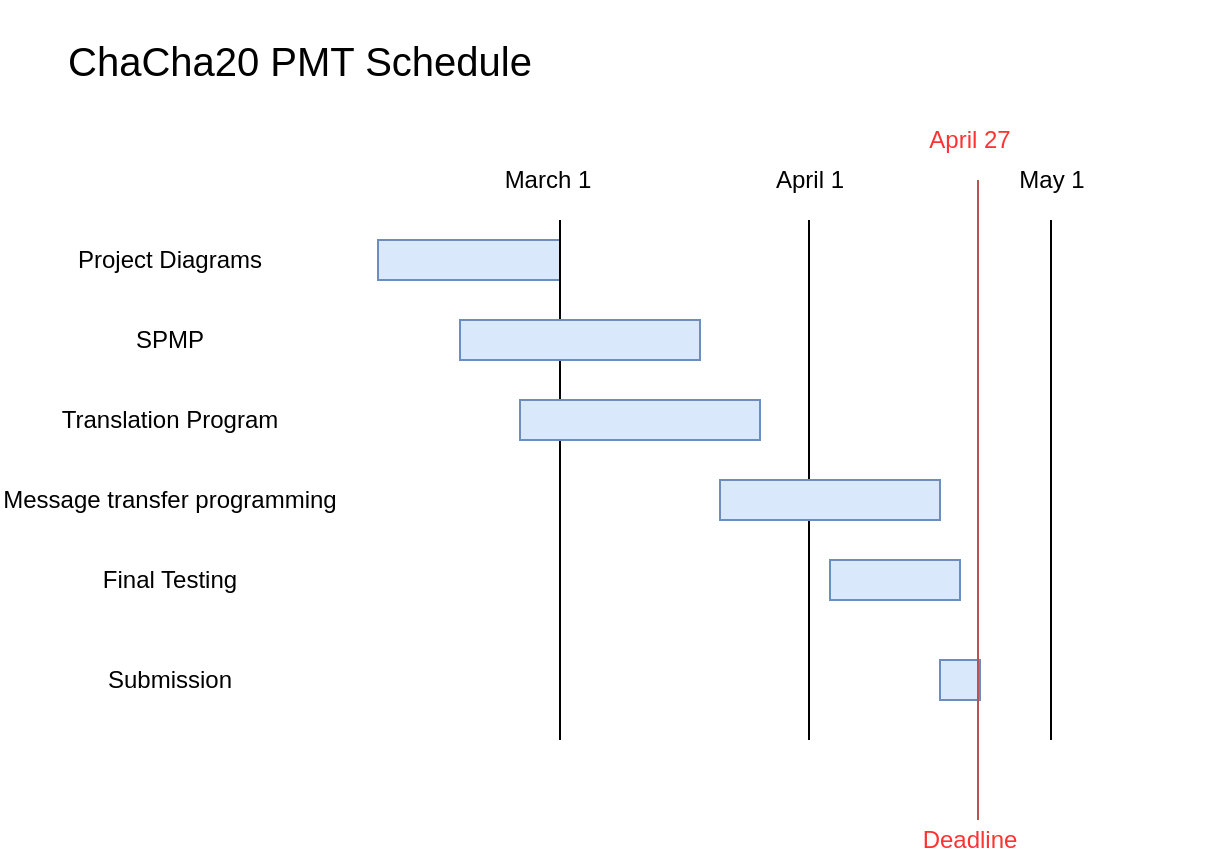 <mxfile version="14.6.6" type="github">
  <diagram id="TKwqJGtF8iQ0ID2wzSL2" name="Page-1">
    <mxGraphModel dx="1406" dy="598" grid="1" gridSize="10" guides="1" tooltips="1" connect="1" arrows="1" fold="1" page="1" pageScale="1" pageWidth="850" pageHeight="1100" math="0" shadow="0">
      <root>
        <mxCell id="0" />
        <mxCell id="1" parent="0" />
        <mxCell id="IsS6LjrAichSsJtkdHf2-1" value="" style="rounded=0;whiteSpace=wrap;html=1;fillColor=#dae8fc;strokeColor=#6c8ebf;" parent="1" vertex="1">
          <mxGeometry x="199" y="190" width="91" height="20" as="geometry" />
        </mxCell>
        <mxCell id="IsS6LjrAichSsJtkdHf2-2" value="&lt;font style=&quot;font-size: 20px&quot;&gt;ChaCha20 PMT Schedule&lt;/font&gt;" style="text;html=1;strokeColor=none;fillColor=none;align=center;verticalAlign=middle;whiteSpace=wrap;rounded=0;" parent="1" vertex="1">
          <mxGeometry x="20" y="70" width="280" height="60" as="geometry" />
        </mxCell>
        <mxCell id="IsS6LjrAichSsJtkdHf2-3" value="Project Diagrams" style="text;html=1;strokeColor=none;fillColor=none;align=center;verticalAlign=middle;whiteSpace=wrap;rounded=0;" parent="1" vertex="1">
          <mxGeometry x="10" y="190" width="170" height="20" as="geometry" />
        </mxCell>
        <mxCell id="IsS6LjrAichSsJtkdHf2-5" value="SPMP" style="text;html=1;strokeColor=none;fillColor=none;align=center;verticalAlign=middle;whiteSpace=wrap;rounded=0;" parent="1" vertex="1">
          <mxGeometry x="10" y="230" width="170" height="20" as="geometry" />
        </mxCell>
        <mxCell id="IsS6LjrAichSsJtkdHf2-6" value="Translation Program" style="text;html=1;strokeColor=none;fillColor=none;align=center;verticalAlign=middle;whiteSpace=wrap;rounded=0;" parent="1" vertex="1">
          <mxGeometry x="10" y="270" width="170" height="20" as="geometry" />
        </mxCell>
        <mxCell id="IsS6LjrAichSsJtkdHf2-7" value="Message transfer programming" style="text;html=1;strokeColor=none;fillColor=none;align=center;verticalAlign=middle;whiteSpace=wrap;rounded=0;" parent="1" vertex="1">
          <mxGeometry x="10" y="310" width="170" height="20" as="geometry" />
        </mxCell>
        <mxCell id="IsS6LjrAichSsJtkdHf2-8" value="Final Testing" style="text;html=1;strokeColor=none;fillColor=none;align=center;verticalAlign=middle;whiteSpace=wrap;rounded=0;" parent="1" vertex="1">
          <mxGeometry x="10" y="350" width="170" height="20" as="geometry" />
        </mxCell>
        <mxCell id="IsS6LjrAichSsJtkdHf2-9" value="Submission" style="text;html=1;strokeColor=none;fillColor=none;align=center;verticalAlign=middle;whiteSpace=wrap;rounded=0;" parent="1" vertex="1">
          <mxGeometry x="10" y="400" width="170" height="20" as="geometry" />
        </mxCell>
        <mxCell id="IsS6LjrAichSsJtkdHf2-10" value="" style="endArrow=none;html=1;" parent="1" edge="1">
          <mxGeometry width="50" height="50" relative="1" as="geometry">
            <mxPoint x="290" y="440" as="sourcePoint" />
            <mxPoint x="290" y="180" as="targetPoint" />
          </mxGeometry>
        </mxCell>
        <mxCell id="IsS6LjrAichSsJtkdHf2-11" value="April 1" style="text;html=1;strokeColor=none;fillColor=none;align=center;verticalAlign=middle;whiteSpace=wrap;rounded=0;" parent="1" vertex="1">
          <mxGeometry x="330" y="150" width="170" height="20" as="geometry" />
        </mxCell>
        <mxCell id="IsS6LjrAichSsJtkdHf2-12" value="May 1" style="text;html=1;strokeColor=none;fillColor=none;align=center;verticalAlign=middle;whiteSpace=wrap;rounded=0;" parent="1" vertex="1">
          <mxGeometry x="451" y="150" width="170" height="20" as="geometry" />
        </mxCell>
        <mxCell id="IsS6LjrAichSsJtkdHf2-13" value="March 1" style="text;html=1;strokeColor=none;fillColor=none;align=center;verticalAlign=middle;whiteSpace=wrap;rounded=0;" parent="1" vertex="1">
          <mxGeometry x="199" y="150" width="170" height="20" as="geometry" />
        </mxCell>
        <mxCell id="IsS6LjrAichSsJtkdHf2-15" value="" style="endArrow=none;html=1;" parent="1" edge="1">
          <mxGeometry width="50" height="50" relative="1" as="geometry">
            <mxPoint x="414.5" y="440" as="sourcePoint" />
            <mxPoint x="414.5" y="180" as="targetPoint" />
          </mxGeometry>
        </mxCell>
        <mxCell id="IsS6LjrAichSsJtkdHf2-16" value="" style="endArrow=none;html=1;" parent="1" edge="1">
          <mxGeometry width="50" height="50" relative="1" as="geometry">
            <mxPoint x="535.5" y="440" as="sourcePoint" />
            <mxPoint x="535.5" y="180" as="targetPoint" />
          </mxGeometry>
        </mxCell>
        <mxCell id="IsS6LjrAichSsJtkdHf2-17" value="" style="rounded=0;whiteSpace=wrap;html=1;fillColor=#dae8fc;strokeColor=#6c8ebf;" parent="1" vertex="1">
          <mxGeometry x="240" y="230" width="120" height="20" as="geometry" />
        </mxCell>
        <mxCell id="IsS6LjrAichSsJtkdHf2-18" value="" style="rounded=0;whiteSpace=wrap;html=1;fillColor=#dae8fc;strokeColor=#6c8ebf;" parent="1" vertex="1">
          <mxGeometry x="270" y="270" width="120" height="20" as="geometry" />
        </mxCell>
        <mxCell id="IsS6LjrAichSsJtkdHf2-20" value="" style="rounded=0;whiteSpace=wrap;html=1;fillColor=#dae8fc;strokeColor=#6c8ebf;" parent="1" vertex="1">
          <mxGeometry x="370" y="310" width="110" height="20" as="geometry" />
        </mxCell>
        <mxCell id="IsS6LjrAichSsJtkdHf2-22" value="" style="rounded=0;whiteSpace=wrap;html=1;fillColor=#dae8fc;strokeColor=#6c8ebf;" parent="1" vertex="1">
          <mxGeometry x="425" y="350" width="65" height="20" as="geometry" />
        </mxCell>
        <mxCell id="IsS6LjrAichSsJtkdHf2-23" value="" style="rounded=0;whiteSpace=wrap;html=1;fillColor=#dae8fc;strokeColor=#6c8ebf;" parent="1" vertex="1">
          <mxGeometry x="480" y="400" width="20" height="20" as="geometry" />
        </mxCell>
        <mxCell id="ioVoFOWVrIRe0dLiaX_l-2" value="" style="endArrow=none;html=1;fillColor=#f8cecc;strokeColor=#b85450;" edge="1" parent="1">
          <mxGeometry width="50" height="50" relative="1" as="geometry">
            <mxPoint x="499" y="480" as="sourcePoint" />
            <mxPoint x="499" y="160" as="targetPoint" />
          </mxGeometry>
        </mxCell>
        <mxCell id="ioVoFOWVrIRe0dLiaX_l-3" value="April 27" style="text;html=1;strokeColor=none;fillColor=none;align=center;verticalAlign=middle;whiteSpace=wrap;rounded=0;fontColor=#FF3333;" vertex="1" parent="1">
          <mxGeometry x="410" y="130" width="170" height="20" as="geometry" />
        </mxCell>
        <mxCell id="ioVoFOWVrIRe0dLiaX_l-4" value="Deadline" style="text;html=1;strokeColor=none;fillColor=none;align=center;verticalAlign=middle;whiteSpace=wrap;rounded=0;fontColor=#FF3333;" vertex="1" parent="1">
          <mxGeometry x="410" y="480" width="170" height="20" as="geometry" />
        </mxCell>
      </root>
    </mxGraphModel>
  </diagram>
</mxfile>
